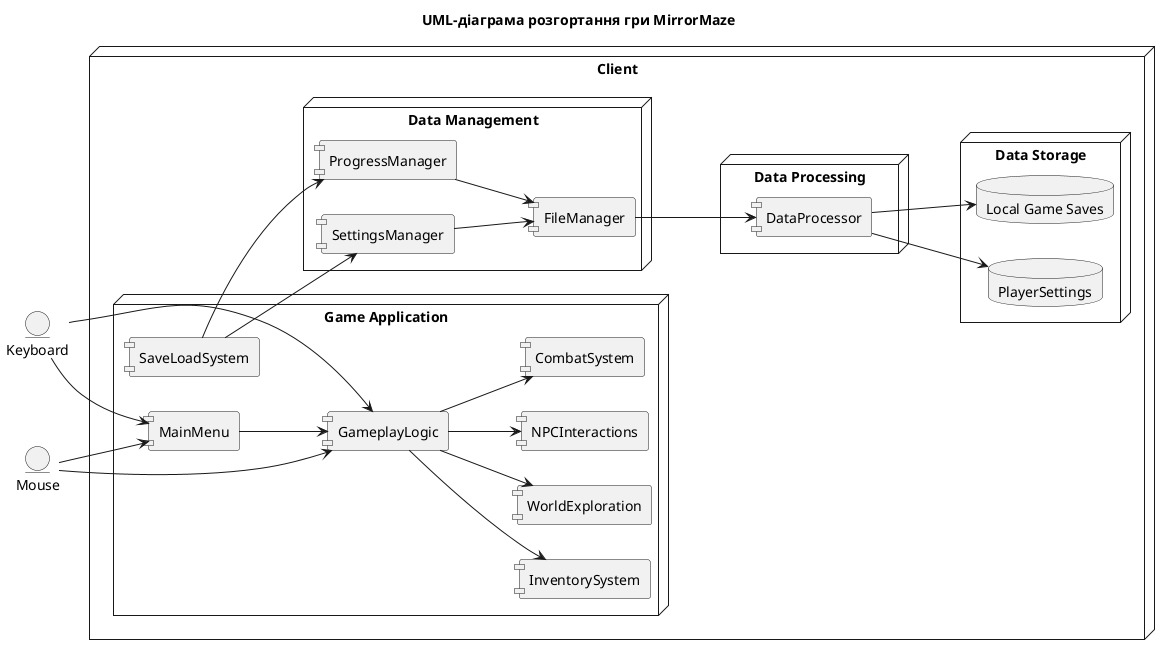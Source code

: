 @startuml
title UML-діаграма розгортання гри MirrorMaze

left to right direction
skinparam componentStyle uml1

node "Client" {
    node "Game Application" {
        component MainMenu
        component GameplayLogic
        component NPCInteractions
        component CombatSystem
        component InventorySystem
        component WorldExploration
        component SaveLoadSystem
    }

    node "Data Management" {
        component FileManager
        component ProgressManager
        component SettingsManager
    }

    node "Data Processing" {
        component DataProcessor
    }

    node "Data Storage" {
        database "Local Game Saves"
        database PlayerSettings
    }
}

entity "Keyboard" as kbd
entity "Mouse" as mouse

kbd --> MainMenu
kbd --> GameplayLogic
mouse --> MainMenu
mouse --> GameplayLogic

MainMenu --> GameplayLogic
GameplayLogic --> NPCInteractions
GameplayLogic --> CombatSystem
GameplayLogic --> InventorySystem
GameplayLogic --> WorldExploration
SaveLoadSystem --> ProgressManager
SaveLoadSystem --> SettingsManager 
ProgressManager --> FileManager
SettingsManager --> FileManager
FileManager --> DataProcessor
DataProcessor --> "Local Game Saves"
DataProcessor --> "PlayerSettings"
@enduml
